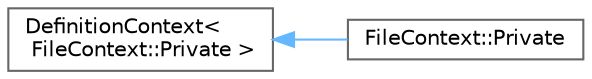 digraph "Graphical Class Hierarchy"
{
 // INTERACTIVE_SVG=YES
 // LATEX_PDF_SIZE
  bgcolor="transparent";
  edge [fontname=Helvetica,fontsize=10,labelfontname=Helvetica,labelfontsize=10];
  node [fontname=Helvetica,fontsize=10,shape=box,height=0.2,width=0.4];
  rankdir="LR";
  Node0 [label="DefinitionContext\<\l FileContext::Private \>",height=0.2,width=0.4,color="grey40", fillcolor="white", style="filled",URL="$d6/d49/class_definition_context.html",tooltip=" "];
  Node0 -> Node1 [dir="back",color="steelblue1",style="solid",tooltip=" "];
  Node1 [label="FileContext::Private",height=0.2,width=0.4,color="grey40", fillcolor="white", style="filled",URL="$d4/d72/class_file_context_1_1_private.html",tooltip=" "];
}
